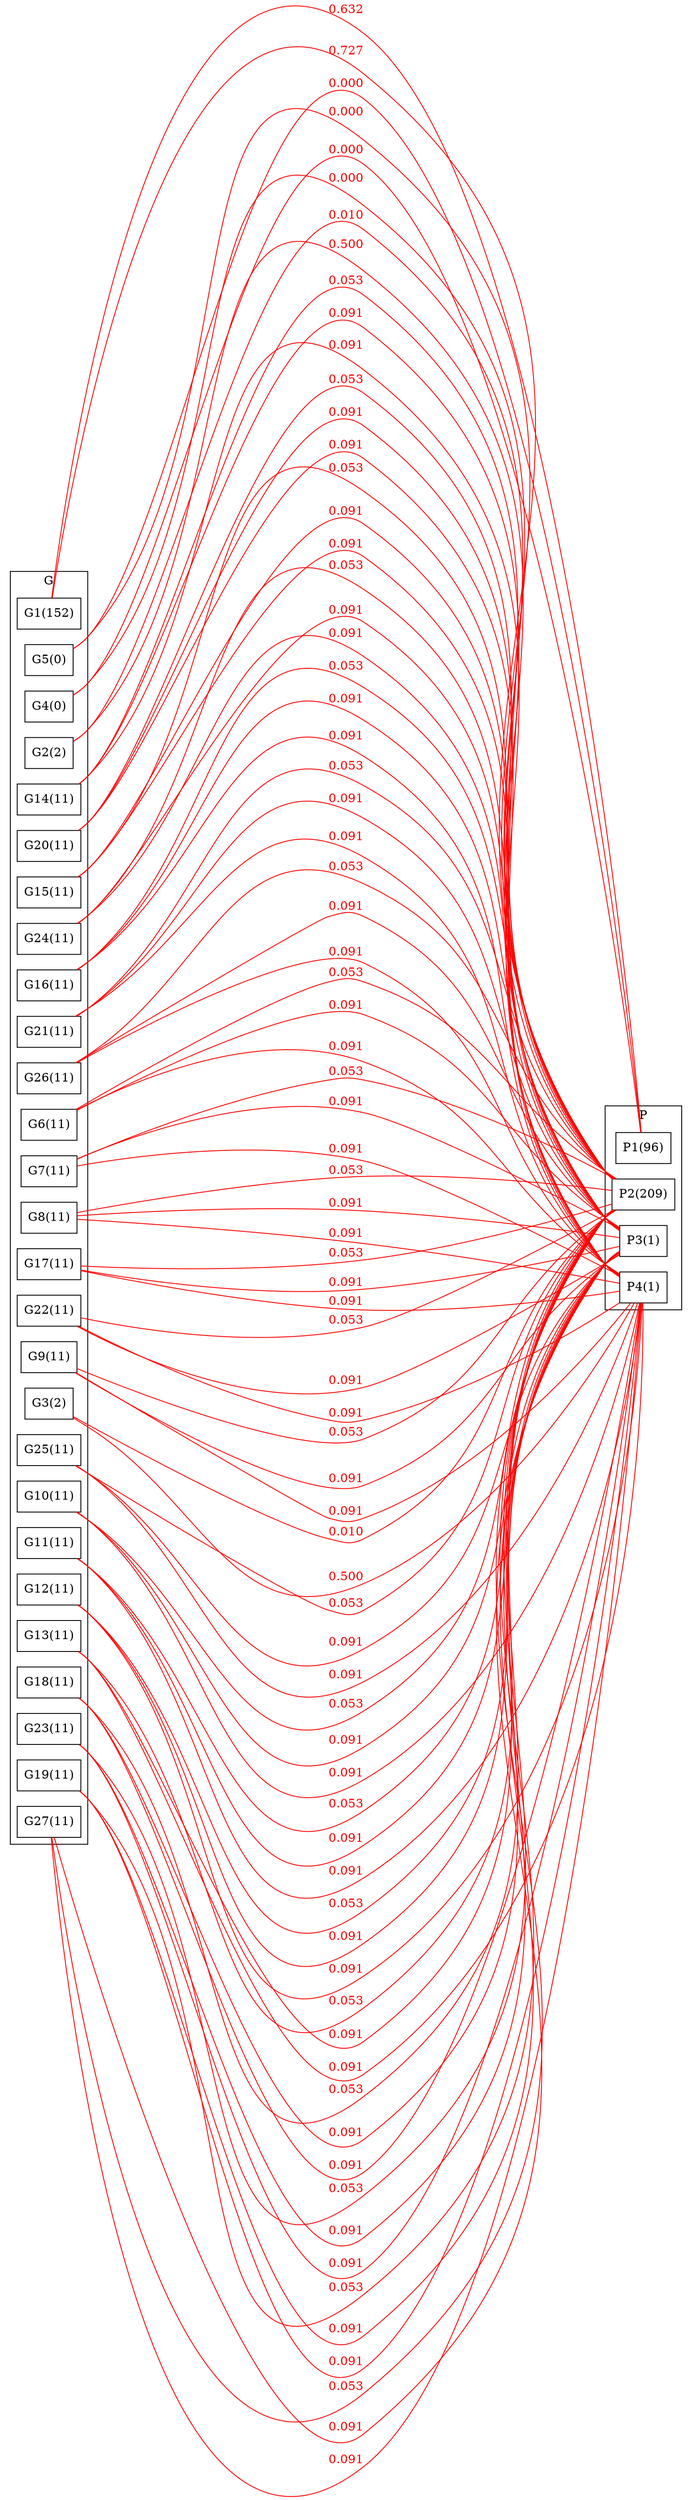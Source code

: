 strict graph BCG {
rankdir=LR;
splines=true;
ranksep="8 equally";
concentrate = true;
node [shape=rectangle];
subgraph cluster_G {
label = "G";
color=black;
rank="same"
G1 [label="G1(152)"];
G2 [label="G2(2)"];
G3 [label="G3(2)"];
G4 [label="G4(0)"];
G5 [label="G5(0)"];
G6 [label="G6(11)"];
G7 [label="G7(11)"];
G8 [label="G8(11)"];
G9 [label="G9(11)"];
G10 [label="G10(11)"];
G11 [label="G11(11)"];
G12 [label="G12(11)"];
G13 [label="G13(11)"];
G14 [label="G14(11)"];
G15 [label="G15(11)"];
G16 [label="G16(11)"];
G17 [label="G17(11)"];
G18 [label="G18(11)"];
G19 [label="G19(11)"];
G20 [label="G20(11)"];
G21 [label="G21(11)"];
G22 [label="G22(11)"];
G23 [label="G23(11)"];
G24 [label="G24(11)"];
G25 [label="G25(11)"];
G26 [label="G26(11)"];
G27 [label="G27(11)"];
}
subgraph cluster_P {
label = "P";
color="black";
rank="same"
P1 [label="P1(96)"];
P2 [label="P2(209)"];
P3 [label="P3(1)"];
P4 [label="P4(1)"];
}
G1 -- P1[label="0.632",color="red",fontcolor="red"];
G1 -- P2[label="0.727",color="red",fontcolor="red"];
G2 -- P2[label="0.010",color="red",fontcolor="red"];
P3 -- G2  [dir="none",label="0.500",color="red",fontcolor="red"];
G3 -- P2[label="0.010",color="red",fontcolor="red"];
P4 -- G3  [dir="none",label="0.500",color="red",fontcolor="red"];
G4 -- P1[label="0.000",color="red",fontcolor="red"];
G4 -- P2[label="0.000",color="red",fontcolor="red"];
G5 -- P1[label="0.000",color="red",fontcolor="red"];
G5 -- P2[label="0.000",color="red",fontcolor="red"];
G6 -- P2[label="0.053",color="red",fontcolor="red"];
G6 -- P3[label="0.091",color="red",fontcolor="red"];
G6 -- P4[label="0.091",color="red",fontcolor="red"];
G7 -- P2[label="0.053",color="red",fontcolor="red"];
G7 -- P3[label="0.091",color="red",fontcolor="red"];
G7 -- P4[label="0.091",color="red",fontcolor="red"];
G8 -- P2[label="0.053",color="red",fontcolor="red"];
G8 -- P3[label="0.091",color="red",fontcolor="red"];
G8 -- P4[label="0.091",color="red",fontcolor="red"];
G9 -- P2[label="0.053",color="red",fontcolor="red"];
G9 -- P3[label="0.091",color="red",fontcolor="red"];
G9 -- P4[label="0.091",color="red",fontcolor="red"];
G10 -- P2[label="0.053",color="red",fontcolor="red"];
G10 -- P3[label="0.091",color="red",fontcolor="red"];
G10 -- P4[label="0.091",color="red",fontcolor="red"];
G11 -- P2[label="0.053",color="red",fontcolor="red"];
G11 -- P3[label="0.091",color="red",fontcolor="red"];
G11 -- P4[label="0.091",color="red",fontcolor="red"];
G12 -- P2[label="0.053",color="red",fontcolor="red"];
G12 -- P3[label="0.091",color="red",fontcolor="red"];
G12 -- P4[label="0.091",color="red",fontcolor="red"];
G13 -- P2[label="0.053",color="red",fontcolor="red"];
G13 -- P3[label="0.091",color="red",fontcolor="red"];
G13 -- P4[label="0.091",color="red",fontcolor="red"];
G14 -- P2[label="0.053",color="red",fontcolor="red"];
G14 -- P3[label="0.091",color="red",fontcolor="red"];
G14 -- P4[label="0.091",color="red",fontcolor="red"];
G15 -- P2[label="0.053",color="red",fontcolor="red"];
G15 -- P3[label="0.091",color="red",fontcolor="red"];
G15 -- P4[label="0.091",color="red",fontcolor="red"];
G16 -- P2[label="0.053",color="red",fontcolor="red"];
G16 -- P3[label="0.091",color="red",fontcolor="red"];
G16 -- P4[label="0.091",color="red",fontcolor="red"];
G17 -- P2[label="0.053",color="red",fontcolor="red"];
G17 -- P3[label="0.091",color="red",fontcolor="red"];
G17 -- P4[label="0.091",color="red",fontcolor="red"];
G18 -- P2[label="0.053",color="red",fontcolor="red"];
G18 -- P3[label="0.091",color="red",fontcolor="red"];
G18 -- P4[label="0.091",color="red",fontcolor="red"];
G19 -- P2[label="0.053",color="red",fontcolor="red"];
G19 -- P3[label="0.091",color="red",fontcolor="red"];
G19 -- P4[label="0.091",color="red",fontcolor="red"];
G20 -- P2[label="0.053",color="red",fontcolor="red"];
G20 -- P3[label="0.091",color="red",fontcolor="red"];
G20 -- P4[label="0.091",color="red",fontcolor="red"];
G21 -- P2[label="0.053",color="red",fontcolor="red"];
G21 -- P3[label="0.091",color="red",fontcolor="red"];
G21 -- P4[label="0.091",color="red",fontcolor="red"];
G22 -- P2[label="0.053",color="red",fontcolor="red"];
G22 -- P3[label="0.091",color="red",fontcolor="red"];
G22 -- P4[label="0.091",color="red",fontcolor="red"];
G23 -- P2[label="0.053",color="red",fontcolor="red"];
G23 -- P3[label="0.091",color="red",fontcolor="red"];
G23 -- P4[label="0.091",color="red",fontcolor="red"];
G24 -- P2[label="0.053",color="red",fontcolor="red"];
G24 -- P3[label="0.091",color="red",fontcolor="red"];
G24 -- P4[label="0.091",color="red",fontcolor="red"];
G25 -- P2[label="0.053",color="red",fontcolor="red"];
G25 -- P3[label="0.091",color="red",fontcolor="red"];
G25 -- P4[label="0.091",color="red",fontcolor="red"];
G26 -- P2[label="0.053",color="red",fontcolor="red"];
G26 -- P3[label="0.091",color="red",fontcolor="red"];
G26 -- P4[label="0.091",color="red",fontcolor="red"];
G27 -- P2[label="0.053",color="red",fontcolor="red"];
G27 -- P3[label="0.091",color="red",fontcolor="red"];
G27 -- P4[label="0.091",color="red",fontcolor="red"];
}
